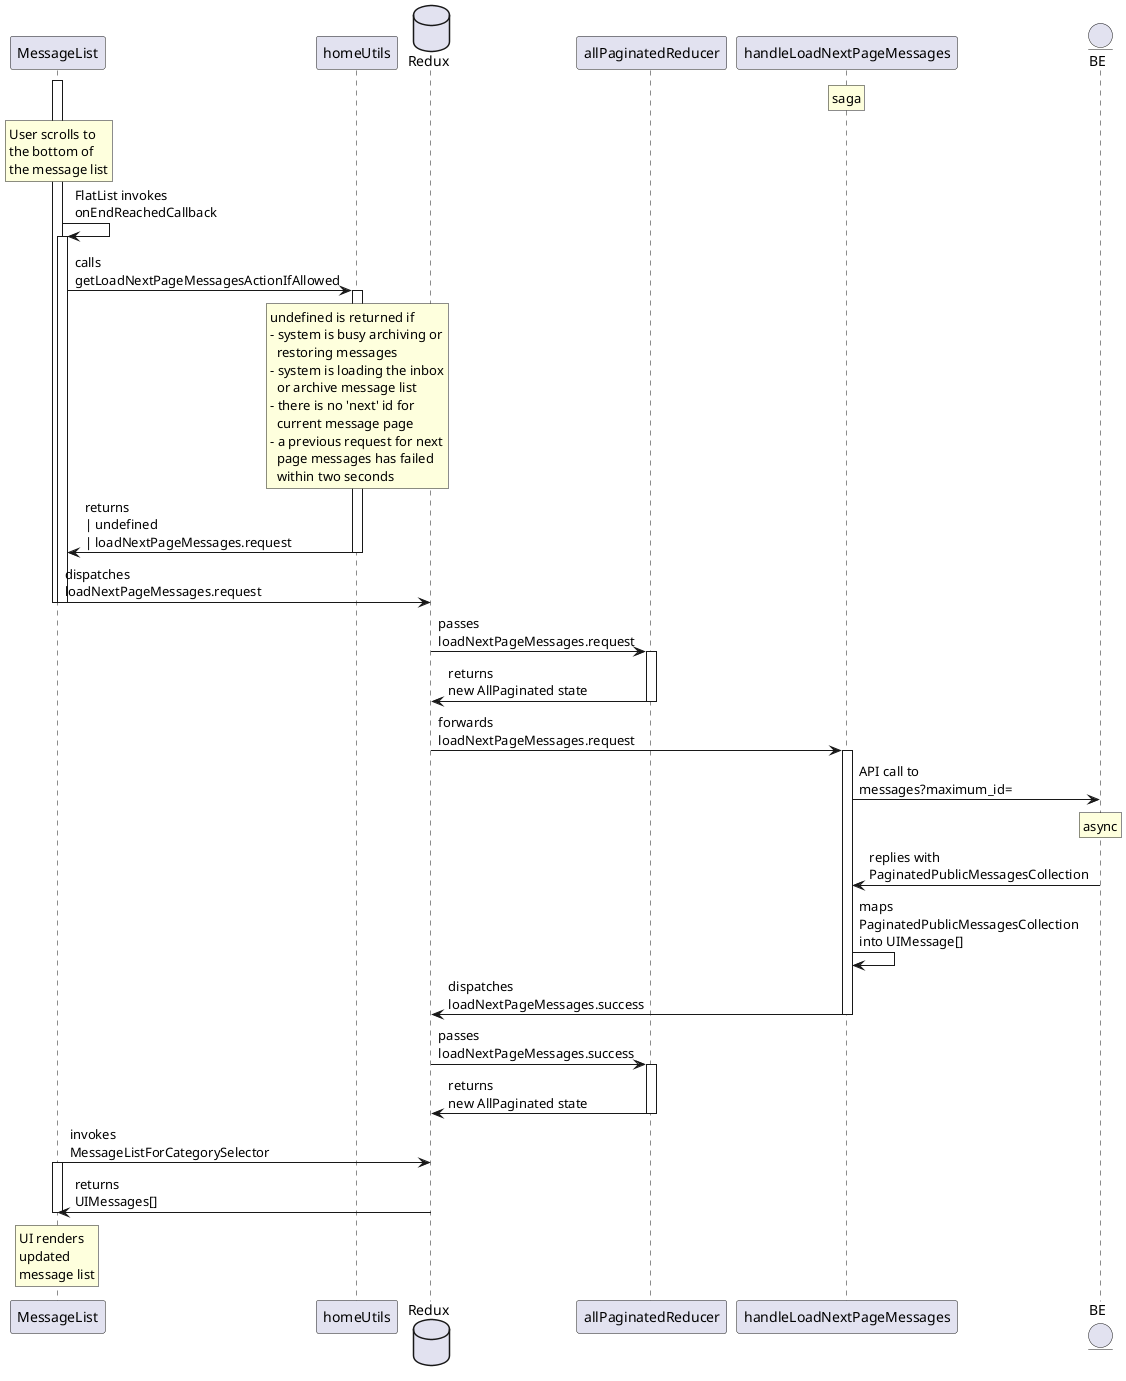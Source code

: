 @startuml name LoadNextMessagePage-ioApp
participant MessageList
participant homeUtils
database Redux
participant allPaginatedReducer
participant handleLoadNextPageMessages
rnote over handleLoadNextPageMessages
 saga
endrnote
entity BE

activate MessageList
rnote over MessageList
User scrolls to
the bottom of
the message list
endrnote
MessageList -> MessageList : FlatList invokes\nonEndReachedCallback
activate MessageList

MessageList -> homeUtils : calls\ngetLoadNextPageMessagesActionIfAllowed
activate homeUtils
rnote over homeUtils
undefined is returned if
- system is busy archiving or
  restoring messages
- system is loading the inbox
  or archive message list
- there is no 'next' id for
  current message page
- a previous request for next
  page messages has failed
  within two seconds
endrnote
homeUtils -> MessageList : returns\n| undefined\n| loadNextPageMessages.request
deactivate homeUtils

MessageList -> Redux : dispatches\nloadNextPageMessages.request
deactivate MessageList
deactivate MessageList

Redux -> allPaginatedReducer ++ : passes\nloadNextPageMessages.request
allPaginatedReducer -> Redux --: returns\nnew AllPaginated state

Redux -> handleLoadNextPageMessages ++ : forwards\nloadNextPageMessages.request

handleLoadNextPageMessages  -> BE : API call to\nmessages?maximum_id=
rnote over BE
async
endrnote
BE ->handleLoadNextPageMessages : replies with\nPaginatedPublicMessagesCollection

handleLoadNextPageMessages -> handleLoadNextPageMessages : maps\nPaginatedPublicMessagesCollection\ninto UIMessage[]

handleLoadNextPageMessages -> Redux -- : dispatches\nloadNextPageMessages.success

Redux -> allPaginatedReducer ++ : passes\nloadNextPageMessages.success
allPaginatedReducer -> Redux -- : returns\nnew AllPaginated state

MessageList -> Redux: invokes\nMessageListForCategorySelector
activate MessageList
Redux -> MessageList : returns\nUIMessages[]
deactivate MessageList
rnote over MessageList
UI renders
updated
message list
endrnote

@enduml
